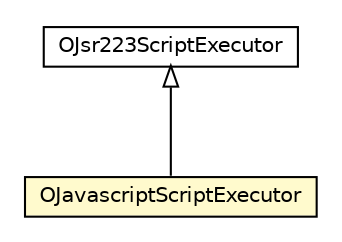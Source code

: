 #!/usr/local/bin/dot
#
# Class diagram 
# Generated by UMLGraph version R5_6-24-gf6e263 (http://www.umlgraph.org/)
#

digraph G {
	edge [fontname="Helvetica",fontsize=10,labelfontname="Helvetica",labelfontsize=10];
	node [fontname="Helvetica",fontsize=10,shape=plaintext];
	nodesep=0.25;
	ranksep=0.5;
	// com.orientechnologies.orient.core.command.script.OJsr223ScriptExecutor
	c4051629 [label=<<table title="com.orientechnologies.orient.core.command.script.OJsr223ScriptExecutor" border="0" cellborder="1" cellspacing="0" cellpadding="2" port="p" href="./OJsr223ScriptExecutor.html">
		<tr><td><table border="0" cellspacing="0" cellpadding="1">
<tr><td align="center" balign="center"> OJsr223ScriptExecutor </td></tr>
		</table></td></tr>
		</table>>, URL="./OJsr223ScriptExecutor.html", fontname="Helvetica", fontcolor="black", fontsize=10.0];
	// com.orientechnologies.orient.core.command.script.OJavascriptScriptExecutor
	c4051645 [label=<<table title="com.orientechnologies.orient.core.command.script.OJavascriptScriptExecutor" border="0" cellborder="1" cellspacing="0" cellpadding="2" port="p" bgcolor="lemonChiffon" href="./OJavascriptScriptExecutor.html">
		<tr><td><table border="0" cellspacing="0" cellpadding="1">
<tr><td align="center" balign="center"> OJavascriptScriptExecutor </td></tr>
		</table></td></tr>
		</table>>, URL="./OJavascriptScriptExecutor.html", fontname="Helvetica", fontcolor="black", fontsize=10.0];
	//com.orientechnologies.orient.core.command.script.OJavascriptScriptExecutor extends com.orientechnologies.orient.core.command.script.OJsr223ScriptExecutor
	c4051629:p -> c4051645:p [dir=back,arrowtail=empty];
}

